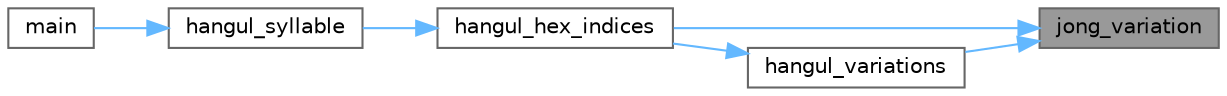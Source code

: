digraph "jong_variation"
{
 // LATEX_PDF_SIZE
  bgcolor="transparent";
  edge [fontname=Helvetica,fontsize=10,labelfontname=Helvetica,labelfontsize=10];
  node [fontname=Helvetica,fontsize=10,shape=box,height=0.2,width=0.4];
  rankdir="RL";
  Node1 [label="jong_variation",height=0.2,width=0.4,color="gray40", fillcolor="grey60", style="filled", fontcolor="black",tooltip="Return the Johab 6/3/1 jongseong variation."];
  Node1 -> Node2 [dir="back",color="steelblue1",style="solid"];
  Node2 [label="hangul_hex_indices",height=0.2,width=0.4,color="grey40", fillcolor="white", style="filled",URL="$unihangul-support_8c.html#a2f88bf9b2f6d754350f996933a0a9a65",tooltip="Determine index values to the bitmaps for a syllable's components."];
  Node2 -> Node3 [dir="back",color="steelblue1",style="solid"];
  Node3 [label="hangul_syllable",height=0.2,width=0.4,color="grey40", fillcolor="white", style="filled",URL="$unihangul-support_8c.html#abb373afe914554ff8443f05d83b69e8e",tooltip="Given letters in a Hangul syllable, return a glyph."];
  Node3 -> Node4 [dir="back",color="steelblue1",style="solid"];
  Node4 [label="main",height=0.2,width=0.4,color="grey40", fillcolor="white", style="filled",URL="$johab2syllables_8c.html#a0ddf1224851353fc92bfbff6f499fa97",tooltip="The main function."];
  Node1 -> Node5 [dir="back",color="steelblue1",style="solid"];
  Node5 [label="hangul_variations",height=0.2,width=0.4,color="grey40", fillcolor="white", style="filled",URL="$unihangul-support_8c.html#a7b8f3653d0dd30a1145be38529370def",tooltip="Determine the variations of each letter in a Hangul syllable."];
  Node5 -> Node2 [dir="back",color="steelblue1",style="solid"];
}
